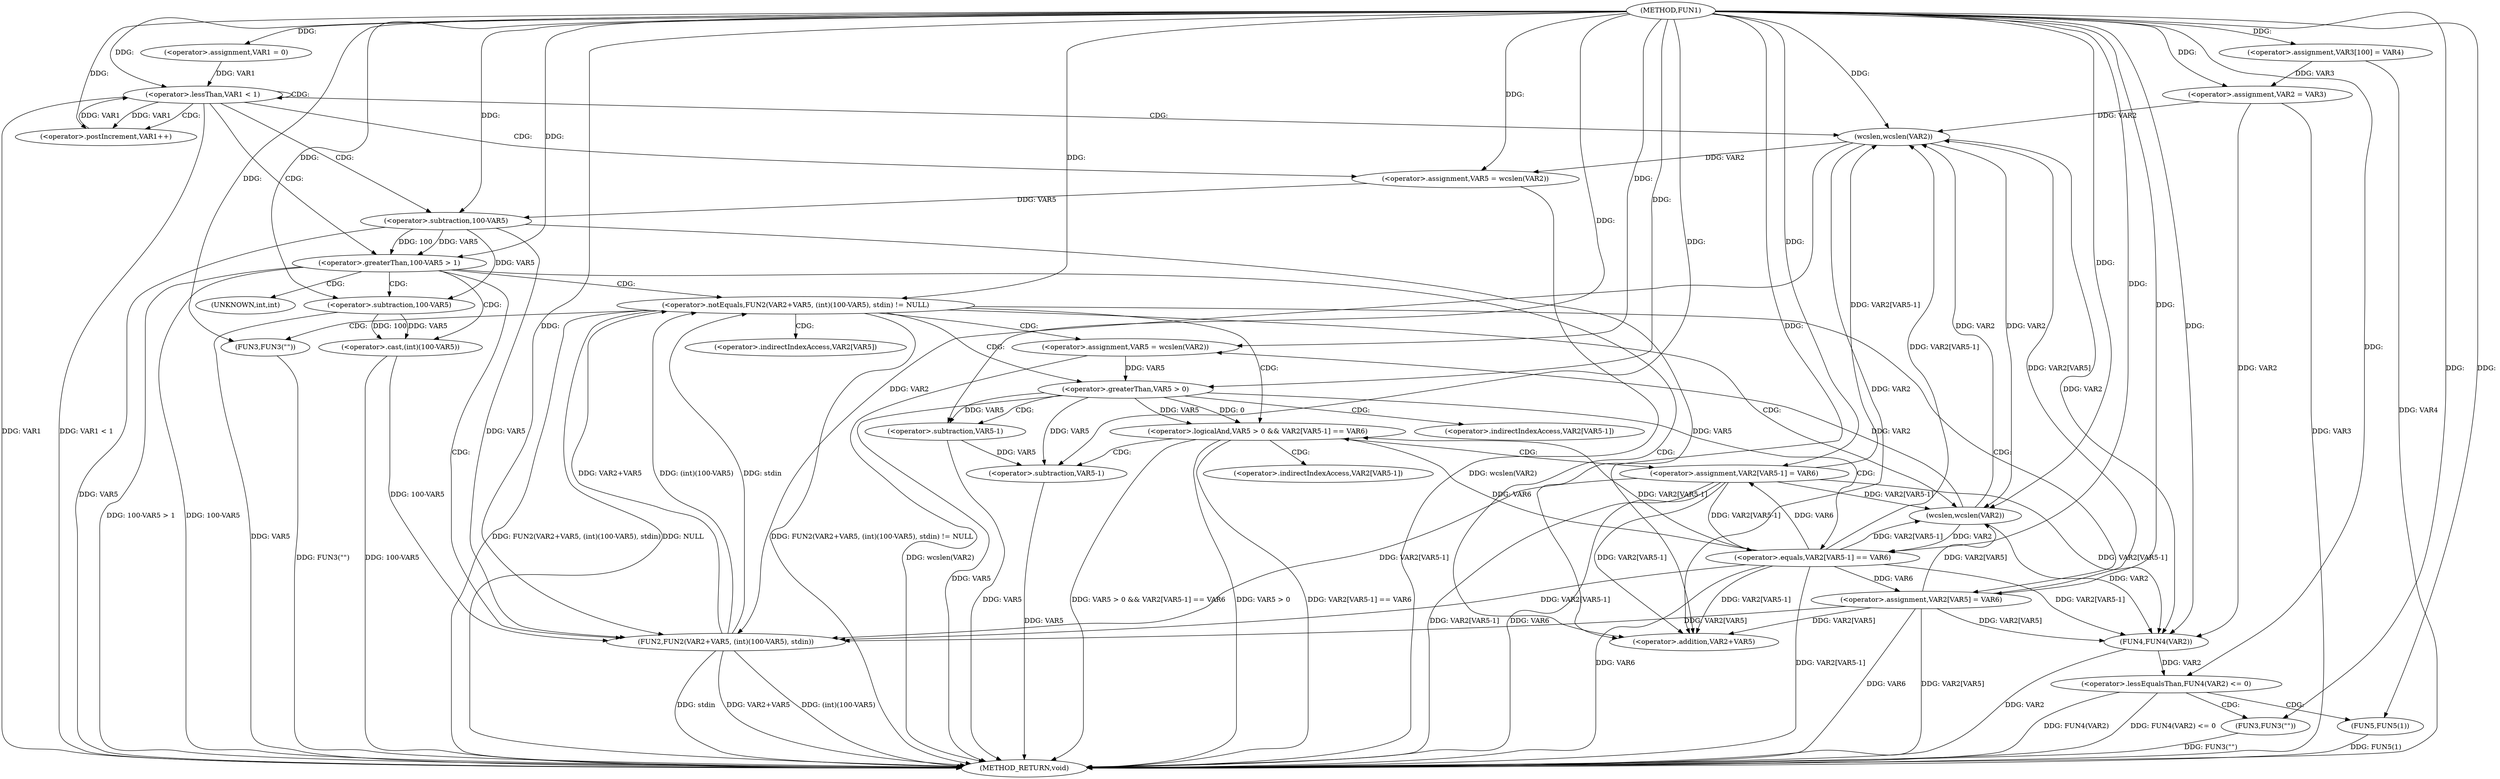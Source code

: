 digraph FUN1 {  
"1000100" [label = "(METHOD,FUN1)" ]
"1000191" [label = "(METHOD_RETURN,void)" ]
"1000105" [label = "(<operator>.assignment,VAR3[100] = VAR4)" ]
"1000108" [label = "(<operator>.assignment,VAR2 = VAR3)" ]
"1000112" [label = "(<operator>.assignment,VAR1 = 0)" ]
"1000115" [label = "(<operator>.lessThan,VAR1 < 1)" ]
"1000118" [label = "(<operator>.postIncrement,VAR1++)" ]
"1000123" [label = "(<operator>.assignment,VAR5 = wcslen(VAR2))" ]
"1000125" [label = "(wcslen,wcslen(VAR2))" ]
"1000128" [label = "(<operator>.greaterThan,100-VAR5 > 1)" ]
"1000129" [label = "(<operator>.subtraction,100-VAR5)" ]
"1000135" [label = "(<operator>.notEquals,FUN2(VAR2+VAR5, (int)(100-VAR5), stdin) != NULL)" ]
"1000136" [label = "(FUN2,FUN2(VAR2+VAR5, (int)(100-VAR5), stdin))" ]
"1000137" [label = "(<operator>.addition,VAR2+VAR5)" ]
"1000140" [label = "(<operator>.cast,(int)(100-VAR5))" ]
"1000142" [label = "(<operator>.subtraction,100-VAR5)" ]
"1000148" [label = "(<operator>.assignment,VAR5 = wcslen(VAR2))" ]
"1000150" [label = "(wcslen,wcslen(VAR2))" ]
"1000153" [label = "(<operator>.logicalAnd,VAR5 > 0 && VAR2[VAR5-1] == VAR6)" ]
"1000154" [label = "(<operator>.greaterThan,VAR5 > 0)" ]
"1000157" [label = "(<operator>.equals,VAR2[VAR5-1] == VAR6)" ]
"1000160" [label = "(<operator>.subtraction,VAR5-1)" ]
"1000165" [label = "(<operator>.assignment,VAR2[VAR5-1] = VAR6)" ]
"1000168" [label = "(<operator>.subtraction,VAR5-1)" ]
"1000174" [label = "(FUN3,FUN3(\"\"))" ]
"1000176" [label = "(<operator>.assignment,VAR2[VAR5] = VAR6)" ]
"1000182" [label = "(<operator>.lessEqualsThan,FUN4(VAR2) <= 0)" ]
"1000183" [label = "(FUN4,FUN4(VAR2))" ]
"1000187" [label = "(FUN3,FUN3(\"\"))" ]
"1000189" [label = "(FUN5,FUN5(1))" ]
"1000141" [label = "(UNKNOWN,int,int)" ]
"1000158" [label = "(<operator>.indirectIndexAccess,VAR2[VAR5-1])" ]
"1000166" [label = "(<operator>.indirectIndexAccess,VAR2[VAR5-1])" ]
"1000177" [label = "(<operator>.indirectIndexAccess,VAR2[VAR5])" ]
  "1000182" -> "1000191"  [ label = "DDG: FUN4(VAR2) <= 0"] 
  "1000123" -> "1000191"  [ label = "DDG: wcslen(VAR2)"] 
  "1000105" -> "1000191"  [ label = "DDG: VAR4"] 
  "1000168" -> "1000191"  [ label = "DDG: VAR5"] 
  "1000153" -> "1000191"  [ label = "DDG: VAR2[VAR5-1] == VAR6"] 
  "1000153" -> "1000191"  [ label = "DDG: VAR5 > 0 && VAR2[VAR5-1] == VAR6"] 
  "1000153" -> "1000191"  [ label = "DDG: VAR5 > 0"] 
  "1000128" -> "1000191"  [ label = "DDG: 100-VAR5 > 1"] 
  "1000187" -> "1000191"  [ label = "DDG: FUN3(\"\")"] 
  "1000140" -> "1000191"  [ label = "DDG: 100-VAR5"] 
  "1000189" -> "1000191"  [ label = "DDG: FUN5(1)"] 
  "1000165" -> "1000191"  [ label = "DDG: VAR2[VAR5-1]"] 
  "1000136" -> "1000191"  [ label = "DDG: (int)(100-VAR5)"] 
  "1000183" -> "1000191"  [ label = "DDG: VAR2"] 
  "1000128" -> "1000191"  [ label = "DDG: 100-VAR5"] 
  "1000154" -> "1000191"  [ label = "DDG: VAR5"] 
  "1000157" -> "1000191"  [ label = "DDG: VAR2[VAR5-1]"] 
  "1000142" -> "1000191"  [ label = "DDG: VAR5"] 
  "1000115" -> "1000191"  [ label = "DDG: VAR1 < 1"] 
  "1000176" -> "1000191"  [ label = "DDG: VAR6"] 
  "1000135" -> "1000191"  [ label = "DDG: FUN2(VAR2+VAR5, (int)(100-VAR5), stdin) != NULL"] 
  "1000108" -> "1000191"  [ label = "DDG: VAR3"] 
  "1000135" -> "1000191"  [ label = "DDG: FUN2(VAR2+VAR5, (int)(100-VAR5), stdin)"] 
  "1000136" -> "1000191"  [ label = "DDG: stdin"] 
  "1000165" -> "1000191"  [ label = "DDG: VAR6"] 
  "1000176" -> "1000191"  [ label = "DDG: VAR2[VAR5]"] 
  "1000148" -> "1000191"  [ label = "DDG: wcslen(VAR2)"] 
  "1000157" -> "1000191"  [ label = "DDG: VAR6"] 
  "1000135" -> "1000191"  [ label = "DDG: NULL"] 
  "1000160" -> "1000191"  [ label = "DDG: VAR5"] 
  "1000115" -> "1000191"  [ label = "DDG: VAR1"] 
  "1000182" -> "1000191"  [ label = "DDG: FUN4(VAR2)"] 
  "1000174" -> "1000191"  [ label = "DDG: FUN3(\"\")"] 
  "1000136" -> "1000191"  [ label = "DDG: VAR2+VAR5"] 
  "1000129" -> "1000191"  [ label = "DDG: VAR5"] 
  "1000100" -> "1000105"  [ label = "DDG: "] 
  "1000105" -> "1000108"  [ label = "DDG: VAR3"] 
  "1000100" -> "1000108"  [ label = "DDG: "] 
  "1000100" -> "1000112"  [ label = "DDG: "] 
  "1000112" -> "1000115"  [ label = "DDG: VAR1"] 
  "1000118" -> "1000115"  [ label = "DDG: VAR1"] 
  "1000100" -> "1000115"  [ label = "DDG: "] 
  "1000115" -> "1000118"  [ label = "DDG: VAR1"] 
  "1000100" -> "1000118"  [ label = "DDG: "] 
  "1000125" -> "1000123"  [ label = "DDG: VAR2"] 
  "1000100" -> "1000123"  [ label = "DDG: "] 
  "1000150" -> "1000125"  [ label = "DDG: VAR2"] 
  "1000165" -> "1000125"  [ label = "DDG: VAR2[VAR5-1]"] 
  "1000157" -> "1000125"  [ label = "DDG: VAR2[VAR5-1]"] 
  "1000176" -> "1000125"  [ label = "DDG: VAR2[VAR5]"] 
  "1000108" -> "1000125"  [ label = "DDG: VAR2"] 
  "1000100" -> "1000125"  [ label = "DDG: "] 
  "1000129" -> "1000128"  [ label = "DDG: 100"] 
  "1000129" -> "1000128"  [ label = "DDG: VAR5"] 
  "1000100" -> "1000129"  [ label = "DDG: "] 
  "1000123" -> "1000129"  [ label = "DDG: VAR5"] 
  "1000100" -> "1000128"  [ label = "DDG: "] 
  "1000136" -> "1000135"  [ label = "DDG: VAR2+VAR5"] 
  "1000136" -> "1000135"  [ label = "DDG: (int)(100-VAR5)"] 
  "1000136" -> "1000135"  [ label = "DDG: stdin"] 
  "1000125" -> "1000136"  [ label = "DDG: VAR2"] 
  "1000165" -> "1000136"  [ label = "DDG: VAR2[VAR5-1]"] 
  "1000157" -> "1000136"  [ label = "DDG: VAR2[VAR5-1]"] 
  "1000176" -> "1000136"  [ label = "DDG: VAR2[VAR5]"] 
  "1000100" -> "1000136"  [ label = "DDG: "] 
  "1000129" -> "1000136"  [ label = "DDG: VAR5"] 
  "1000125" -> "1000137"  [ label = "DDG: VAR2"] 
  "1000165" -> "1000137"  [ label = "DDG: VAR2[VAR5-1]"] 
  "1000157" -> "1000137"  [ label = "DDG: VAR2[VAR5-1]"] 
  "1000176" -> "1000137"  [ label = "DDG: VAR2[VAR5]"] 
  "1000100" -> "1000137"  [ label = "DDG: "] 
  "1000129" -> "1000137"  [ label = "DDG: VAR5"] 
  "1000140" -> "1000136"  [ label = "DDG: 100-VAR5"] 
  "1000142" -> "1000140"  [ label = "DDG: 100"] 
  "1000142" -> "1000140"  [ label = "DDG: VAR5"] 
  "1000100" -> "1000142"  [ label = "DDG: "] 
  "1000129" -> "1000142"  [ label = "DDG: VAR5"] 
  "1000100" -> "1000135"  [ label = "DDG: "] 
  "1000150" -> "1000148"  [ label = "DDG: VAR2"] 
  "1000100" -> "1000148"  [ label = "DDG: "] 
  "1000165" -> "1000150"  [ label = "DDG: VAR2[VAR5-1]"] 
  "1000157" -> "1000150"  [ label = "DDG: VAR2[VAR5-1]"] 
  "1000176" -> "1000150"  [ label = "DDG: VAR2[VAR5]"] 
  "1000100" -> "1000150"  [ label = "DDG: "] 
  "1000125" -> "1000150"  [ label = "DDG: VAR2"] 
  "1000154" -> "1000153"  [ label = "DDG: VAR5"] 
  "1000154" -> "1000153"  [ label = "DDG: 0"] 
  "1000148" -> "1000154"  [ label = "DDG: VAR5"] 
  "1000100" -> "1000154"  [ label = "DDG: "] 
  "1000157" -> "1000153"  [ label = "DDG: VAR2[VAR5-1]"] 
  "1000157" -> "1000153"  [ label = "DDG: VAR6"] 
  "1000150" -> "1000157"  [ label = "DDG: VAR2"] 
  "1000165" -> "1000157"  [ label = "DDG: VAR2[VAR5-1]"] 
  "1000154" -> "1000160"  [ label = "DDG: VAR5"] 
  "1000100" -> "1000160"  [ label = "DDG: "] 
  "1000100" -> "1000157"  [ label = "DDG: "] 
  "1000157" -> "1000165"  [ label = "DDG: VAR6"] 
  "1000100" -> "1000165"  [ label = "DDG: "] 
  "1000154" -> "1000168"  [ label = "DDG: VAR5"] 
  "1000160" -> "1000168"  [ label = "DDG: VAR5"] 
  "1000100" -> "1000168"  [ label = "DDG: "] 
  "1000100" -> "1000174"  [ label = "DDG: "] 
  "1000157" -> "1000176"  [ label = "DDG: VAR6"] 
  "1000100" -> "1000176"  [ label = "DDG: "] 
  "1000183" -> "1000182"  [ label = "DDG: VAR2"] 
  "1000125" -> "1000183"  [ label = "DDG: VAR2"] 
  "1000150" -> "1000183"  [ label = "DDG: VAR2"] 
  "1000165" -> "1000183"  [ label = "DDG: VAR2[VAR5-1]"] 
  "1000157" -> "1000183"  [ label = "DDG: VAR2[VAR5-1]"] 
  "1000176" -> "1000183"  [ label = "DDG: VAR2[VAR5]"] 
  "1000108" -> "1000183"  [ label = "DDG: VAR2"] 
  "1000100" -> "1000183"  [ label = "DDG: "] 
  "1000100" -> "1000182"  [ label = "DDG: "] 
  "1000100" -> "1000187"  [ label = "DDG: "] 
  "1000100" -> "1000189"  [ label = "DDG: "] 
  "1000115" -> "1000125"  [ label = "CDG: "] 
  "1000115" -> "1000128"  [ label = "CDG: "] 
  "1000115" -> "1000118"  [ label = "CDG: "] 
  "1000115" -> "1000129"  [ label = "CDG: "] 
  "1000115" -> "1000123"  [ label = "CDG: "] 
  "1000115" -> "1000115"  [ label = "CDG: "] 
  "1000128" -> "1000142"  [ label = "CDG: "] 
  "1000128" -> "1000141"  [ label = "CDG: "] 
  "1000128" -> "1000135"  [ label = "CDG: "] 
  "1000128" -> "1000136"  [ label = "CDG: "] 
  "1000128" -> "1000137"  [ label = "CDG: "] 
  "1000128" -> "1000140"  [ label = "CDG: "] 
  "1000135" -> "1000153"  [ label = "CDG: "] 
  "1000135" -> "1000174"  [ label = "CDG: "] 
  "1000135" -> "1000150"  [ label = "CDG: "] 
  "1000135" -> "1000148"  [ label = "CDG: "] 
  "1000135" -> "1000154"  [ label = "CDG: "] 
  "1000135" -> "1000176"  [ label = "CDG: "] 
  "1000135" -> "1000177"  [ label = "CDG: "] 
  "1000153" -> "1000166"  [ label = "CDG: "] 
  "1000153" -> "1000165"  [ label = "CDG: "] 
  "1000153" -> "1000168"  [ label = "CDG: "] 
  "1000154" -> "1000157"  [ label = "CDG: "] 
  "1000154" -> "1000158"  [ label = "CDG: "] 
  "1000154" -> "1000160"  [ label = "CDG: "] 
  "1000182" -> "1000189"  [ label = "CDG: "] 
  "1000182" -> "1000187"  [ label = "CDG: "] 
}
